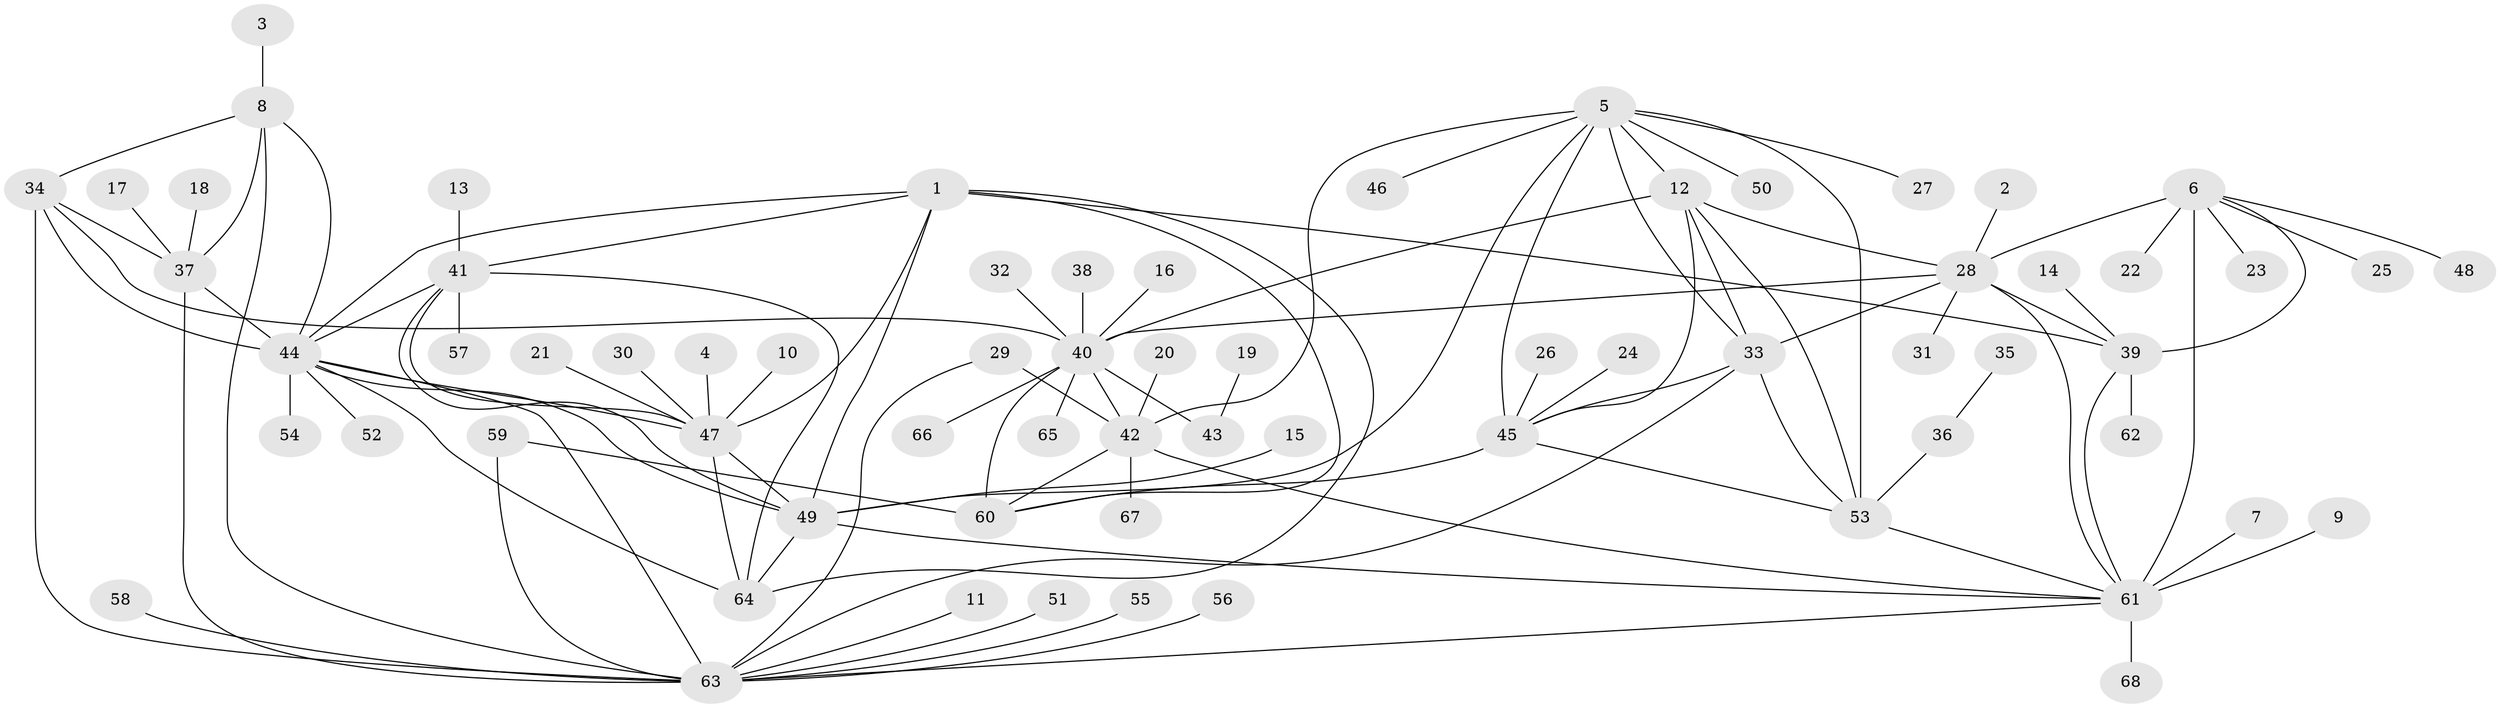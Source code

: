 // original degree distribution, {11: 0.022727272727272728, 7: 0.05303030303030303, 8: 0.045454545454545456, 9: 0.06818181818181818, 16: 0.007575757575757576, 6: 0.022727272727272728, 12: 0.007575757575757576, 1: 0.5757575757575758, 4: 0.007575757575757576, 3: 0.03787878787878788, 2: 0.15151515151515152}
// Generated by graph-tools (version 1.1) at 2025/50/03/09/25 03:50:34]
// undirected, 68 vertices, 107 edges
graph export_dot {
graph [start="1"]
  node [color=gray90,style=filled];
  1;
  2;
  3;
  4;
  5;
  6;
  7;
  8;
  9;
  10;
  11;
  12;
  13;
  14;
  15;
  16;
  17;
  18;
  19;
  20;
  21;
  22;
  23;
  24;
  25;
  26;
  27;
  28;
  29;
  30;
  31;
  32;
  33;
  34;
  35;
  36;
  37;
  38;
  39;
  40;
  41;
  42;
  43;
  44;
  45;
  46;
  47;
  48;
  49;
  50;
  51;
  52;
  53;
  54;
  55;
  56;
  57;
  58;
  59;
  60;
  61;
  62;
  63;
  64;
  65;
  66;
  67;
  68;
  1 -- 39 [weight=1.0];
  1 -- 41 [weight=1.0];
  1 -- 44 [weight=1.0];
  1 -- 47 [weight=1.0];
  1 -- 49 [weight=1.0];
  1 -- 60 [weight=1.0];
  1 -- 64 [weight=1.0];
  2 -- 28 [weight=1.0];
  3 -- 8 [weight=1.0];
  4 -- 47 [weight=1.0];
  5 -- 12 [weight=2.0];
  5 -- 27 [weight=1.0];
  5 -- 33 [weight=2.0];
  5 -- 42 [weight=1.0];
  5 -- 45 [weight=2.0];
  5 -- 46 [weight=1.0];
  5 -- 49 [weight=1.0];
  5 -- 50 [weight=1.0];
  5 -- 53 [weight=2.0];
  6 -- 22 [weight=1.0];
  6 -- 23 [weight=1.0];
  6 -- 25 [weight=1.0];
  6 -- 28 [weight=3.0];
  6 -- 39 [weight=3.0];
  6 -- 48 [weight=1.0];
  6 -- 61 [weight=4.0];
  7 -- 61 [weight=1.0];
  8 -- 34 [weight=2.0];
  8 -- 37 [weight=1.0];
  8 -- 44 [weight=1.0];
  8 -- 63 [weight=1.0];
  9 -- 61 [weight=1.0];
  10 -- 47 [weight=1.0];
  11 -- 63 [weight=1.0];
  12 -- 28 [weight=1.0];
  12 -- 33 [weight=1.0];
  12 -- 40 [weight=1.0];
  12 -- 45 [weight=1.0];
  12 -- 53 [weight=1.0];
  13 -- 41 [weight=1.0];
  14 -- 39 [weight=1.0];
  15 -- 49 [weight=1.0];
  16 -- 40 [weight=1.0];
  17 -- 37 [weight=1.0];
  18 -- 37 [weight=1.0];
  19 -- 43 [weight=1.0];
  20 -- 42 [weight=1.0];
  21 -- 47 [weight=1.0];
  24 -- 45 [weight=1.0];
  26 -- 45 [weight=1.0];
  28 -- 31 [weight=1.0];
  28 -- 33 [weight=1.0];
  28 -- 39 [weight=1.0];
  28 -- 40 [weight=1.0];
  28 -- 61 [weight=1.0];
  29 -- 42 [weight=1.0];
  29 -- 63 [weight=1.0];
  30 -- 47 [weight=1.0];
  32 -- 40 [weight=1.0];
  33 -- 45 [weight=1.0];
  33 -- 53 [weight=1.0];
  33 -- 63 [weight=1.0];
  34 -- 37 [weight=2.0];
  34 -- 40 [weight=1.0];
  34 -- 44 [weight=2.0];
  34 -- 63 [weight=2.0];
  35 -- 36 [weight=1.0];
  36 -- 53 [weight=1.0];
  37 -- 44 [weight=1.0];
  37 -- 63 [weight=1.0];
  38 -- 40 [weight=1.0];
  39 -- 61 [weight=1.0];
  39 -- 62 [weight=1.0];
  40 -- 42 [weight=3.0];
  40 -- 43 [weight=1.0];
  40 -- 60 [weight=6.0];
  40 -- 65 [weight=1.0];
  40 -- 66 [weight=1.0];
  41 -- 44 [weight=1.0];
  41 -- 47 [weight=1.0];
  41 -- 49 [weight=1.0];
  41 -- 57 [weight=1.0];
  41 -- 64 [weight=1.0];
  42 -- 60 [weight=2.0];
  42 -- 61 [weight=1.0];
  42 -- 67 [weight=1.0];
  44 -- 47 [weight=1.0];
  44 -- 49 [weight=1.0];
  44 -- 52 [weight=1.0];
  44 -- 54 [weight=1.0];
  44 -- 63 [weight=1.0];
  44 -- 64 [weight=1.0];
  45 -- 53 [weight=1.0];
  45 -- 60 [weight=1.0];
  47 -- 49 [weight=1.0];
  47 -- 64 [weight=1.0];
  49 -- 61 [weight=1.0];
  49 -- 64 [weight=1.0];
  51 -- 63 [weight=1.0];
  53 -- 61 [weight=1.0];
  55 -- 63 [weight=1.0];
  56 -- 63 [weight=1.0];
  58 -- 63 [weight=1.0];
  59 -- 60 [weight=1.0];
  59 -- 63 [weight=1.0];
  61 -- 63 [weight=1.0];
  61 -- 68 [weight=1.0];
}
